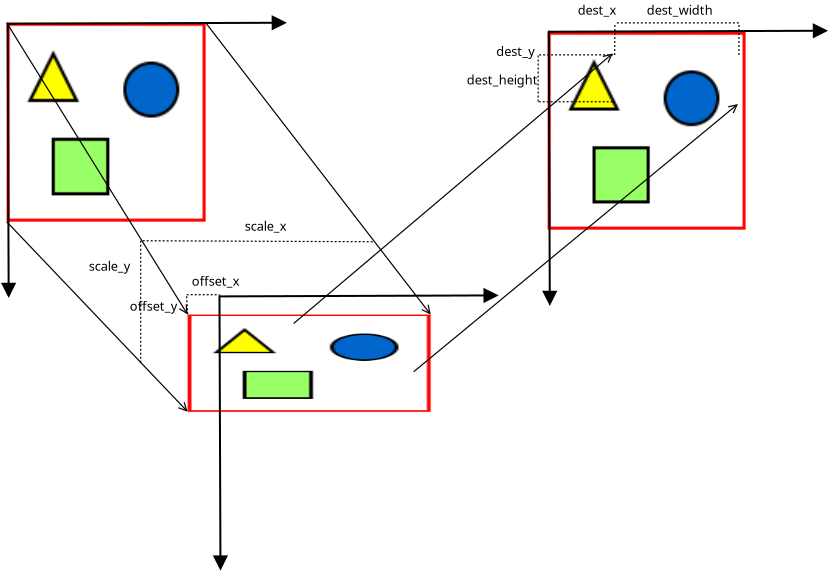 <?xml version="1.0" encoding="UTF-8"?>
<dia:diagram xmlns:dia="http://www.lysator.liu.se/~alla/dia/">
  <dia:layer name="Hintergrund" visible="true">
    <dia:object type="Standard - Image" version="0" id="O0">
      <dia:attribute name="obj_pos">
        <dia:point val="29.45,3.45"/>
      </dia:attribute>
      <dia:attribute name="obj_bb">
        <dia:rectangle val="29.4,3.4;39.4,13.4"/>
      </dia:attribute>
      <dia:attribute name="elem_corner">
        <dia:point val="29.45,3.45"/>
      </dia:attribute>
      <dia:attribute name="elem_width">
        <dia:real val="9.9"/>
      </dia:attribute>
      <dia:attribute name="elem_height">
        <dia:real val="9.9"/>
      </dia:attribute>
      <dia:attribute name="draw_border">
        <dia:boolean val="false"/>
      </dia:attribute>
      <dia:attribute name="keep_aspect">
        <dia:boolean val="true"/>
      </dia:attribute>
      <dia:attribute name="file">
        <dia:string>#gnome-gmush-1.png#</dia:string>
      </dia:attribute>
    </dia:object>
    <dia:object type="Standard - Image" version="0" id="O1">
      <dia:attribute name="obj_pos">
        <dia:point val="2.4,3"/>
      </dia:attribute>
      <dia:attribute name="obj_bb">
        <dia:rectangle val="2.35,2.95;12.4,13"/>
      </dia:attribute>
      <dia:attribute name="elem_corner">
        <dia:point val="2.4,3"/>
      </dia:attribute>
      <dia:attribute name="elem_width">
        <dia:real val="9.95"/>
      </dia:attribute>
      <dia:attribute name="elem_height">
        <dia:real val="9.95"/>
      </dia:attribute>
      <dia:attribute name="draw_border">
        <dia:boolean val="false"/>
      </dia:attribute>
      <dia:attribute name="keep_aspect">
        <dia:boolean val="true"/>
      </dia:attribute>
      <dia:attribute name="file">
        <dia:string>#apple-red-1a.png#</dia:string>
      </dia:attribute>
    </dia:object>
    <dia:object type="Standard - Image" version="0" id="O2">
      <dia:attribute name="obj_pos">
        <dia:point val="11.45,17.59"/>
      </dia:attribute>
      <dia:attribute name="obj_bb">
        <dia:rectangle val="11.4,17.54;23.65,22.5"/>
      </dia:attribute>
      <dia:attribute name="elem_corner">
        <dia:point val="11.45,17.59"/>
      </dia:attribute>
      <dia:attribute name="elem_width">
        <dia:real val="12.15"/>
      </dia:attribute>
      <dia:attribute name="elem_height">
        <dia:real val="4.86"/>
      </dia:attribute>
      <dia:attribute name="draw_border">
        <dia:boolean val="false"/>
      </dia:attribute>
      <dia:attribute name="keep_aspect">
        <dia:boolean val="true"/>
      </dia:attribute>
      <dia:attribute name="file">
        <dia:string>#apple-red-2c.png#</dia:string>
      </dia:attribute>
    </dia:object>
    <dia:object type="Standard - Line" version="0" id="O3">
      <dia:attribute name="obj_pos">
        <dia:point val="12.35,3"/>
      </dia:attribute>
      <dia:attribute name="obj_bb">
        <dia:rectangle val="12.308,2.958;23.935,17.858"/>
      </dia:attribute>
      <dia:attribute name="conn_endpoints">
        <dia:point val="12.35,3"/>
        <dia:point val="23.6,17.59"/>
      </dia:attribute>
      <dia:attribute name="numcp">
        <dia:int val="1"/>
      </dia:attribute>
      <dia:attribute name="line_width">
        <dia:real val="0.06"/>
      </dia:attribute>
      <dia:attribute name="end_arrow">
        <dia:enum val="1"/>
      </dia:attribute>
      <dia:attribute name="end_arrow_length">
        <dia:real val="0.4"/>
      </dia:attribute>
      <dia:attribute name="end_arrow_width">
        <dia:real val="0.4"/>
      </dia:attribute>
      <dia:connections>
        <dia:connection handle="0" to="O1" connection="2"/>
        <dia:connection handle="1" to="O2" connection="2"/>
      </dia:connections>
    </dia:object>
    <dia:object type="Standard - Line" version="0" id="O4">
      <dia:attribute name="obj_pos">
        <dia:point val="2.4,12.95"/>
      </dia:attribute>
      <dia:attribute name="obj_bb">
        <dia:rectangle val="2.358,12.908;11.76,22.748"/>
      </dia:attribute>
      <dia:attribute name="conn_endpoints">
        <dia:point val="2.4,12.95"/>
        <dia:point val="11.45,22.45"/>
      </dia:attribute>
      <dia:attribute name="numcp">
        <dia:int val="1"/>
      </dia:attribute>
      <dia:attribute name="line_width">
        <dia:real val="0.06"/>
      </dia:attribute>
      <dia:attribute name="end_arrow">
        <dia:enum val="1"/>
      </dia:attribute>
      <dia:attribute name="end_arrow_length">
        <dia:real val="0.4"/>
      </dia:attribute>
      <dia:attribute name="end_arrow_width">
        <dia:real val="0.4"/>
      </dia:attribute>
      <dia:connections>
        <dia:connection handle="0" to="O1" connection="5"/>
        <dia:connection handle="1" to="O2" connection="5"/>
      </dia:connections>
    </dia:object>
    <dia:object type="Standard - Line" version="0" id="O5">
      <dia:attribute name="obj_pos">
        <dia:point val="2.4,3"/>
      </dia:attribute>
      <dia:attribute name="obj_bb">
        <dia:rectangle val="2.359,2.959;11.806,17.826"/>
      </dia:attribute>
      <dia:attribute name="conn_endpoints">
        <dia:point val="2.4,3"/>
        <dia:point val="11.45,17.59"/>
      </dia:attribute>
      <dia:attribute name="numcp">
        <dia:int val="1"/>
      </dia:attribute>
      <dia:attribute name="line_width">
        <dia:real val="0.06"/>
      </dia:attribute>
      <dia:attribute name="end_arrow">
        <dia:enum val="1"/>
      </dia:attribute>
      <dia:attribute name="end_arrow_length">
        <dia:real val="0.4"/>
      </dia:attribute>
      <dia:attribute name="end_arrow_width">
        <dia:real val="0.4"/>
      </dia:attribute>
      <dia:connections>
        <dia:connection handle="0" to="O1" connection="0"/>
        <dia:connection handle="1" to="O2" connection="0"/>
      </dia:connections>
    </dia:object>
    <dia:object type="Standard - Line" version="0" id="O6">
      <dia:attribute name="obj_pos">
        <dia:point val="20.7,13.95"/>
      </dia:attribute>
      <dia:attribute name="obj_bb">
        <dia:rectangle val="9.07,13.87;20.73,13.98"/>
      </dia:attribute>
      <dia:attribute name="conn_endpoints">
        <dia:point val="20.7,13.95"/>
        <dia:point val="9.1,13.9"/>
      </dia:attribute>
      <dia:attribute name="numcp">
        <dia:int val="1"/>
      </dia:attribute>
      <dia:attribute name="line_width">
        <dia:real val="0.06"/>
      </dia:attribute>
      <dia:attribute name="line_style">
        <dia:enum val="4"/>
      </dia:attribute>
    </dia:object>
    <dia:object type="Standard - Line" version="0" id="O7">
      <dia:attribute name="obj_pos">
        <dia:point val="9.1,13.9"/>
      </dia:attribute>
      <dia:attribute name="obj_bb">
        <dia:rectangle val="9.07,13.87;9.13,20.08"/>
      </dia:attribute>
      <dia:attribute name="conn_endpoints">
        <dia:point val="9.1,13.9"/>
        <dia:point val="9.1,20.05"/>
      </dia:attribute>
      <dia:attribute name="numcp">
        <dia:int val="1"/>
      </dia:attribute>
      <dia:attribute name="line_width">
        <dia:real val="0.06"/>
      </dia:attribute>
      <dia:attribute name="line_style">
        <dia:enum val="4"/>
      </dia:attribute>
    </dia:object>
    <dia:object type="Standard - Text" version="0" id="O8">
      <dia:attribute name="obj_pos">
        <dia:point val="14.3,13.4"/>
      </dia:attribute>
      <dia:attribute name="obj_bb">
        <dia:rectangle val="14.3,12.75;16.55,13.75"/>
      </dia:attribute>
      <dia:attribute name="text">
        <dia:composite type="text">
          <dia:attribute name="string">
            <dia:string>#scale_x#</dia:string>
          </dia:attribute>
          <dia:attribute name="font">
            <dia:font family="sans" style="0" name="Helvetica"/>
          </dia:attribute>
          <dia:attribute name="height">
            <dia:real val="0.8"/>
          </dia:attribute>
          <dia:attribute name="pos">
            <dia:point val="14.3,13.4"/>
          </dia:attribute>
          <dia:attribute name="color">
            <dia:color val="#000000"/>
          </dia:attribute>
          <dia:attribute name="alignment">
            <dia:enum val="0"/>
          </dia:attribute>
        </dia:composite>
      </dia:attribute>
    </dia:object>
    <dia:object type="Standard - Text" version="0" id="O9">
      <dia:attribute name="obj_pos">
        <dia:point val="6.5,15.4"/>
      </dia:attribute>
      <dia:attribute name="obj_bb">
        <dia:rectangle val="6.5,14.75;8.75,15.75"/>
      </dia:attribute>
      <dia:attribute name="text">
        <dia:composite type="text">
          <dia:attribute name="string">
            <dia:string>#scale_y#</dia:string>
          </dia:attribute>
          <dia:attribute name="font">
            <dia:font family="sans" style="0" name="Helvetica"/>
          </dia:attribute>
          <dia:attribute name="height">
            <dia:real val="0.8"/>
          </dia:attribute>
          <dia:attribute name="pos">
            <dia:point val="6.5,15.4"/>
          </dia:attribute>
          <dia:attribute name="color">
            <dia:color val="#000000"/>
          </dia:attribute>
          <dia:attribute name="alignment">
            <dia:enum val="0"/>
          </dia:attribute>
        </dia:composite>
      </dia:attribute>
    </dia:object>
    <dia:object type="Standard - PolyLine" version="0" id="O10">
      <dia:attribute name="obj_pos">
        <dia:point val="11.4,16.675"/>
      </dia:attribute>
      <dia:attribute name="obj_bb">
        <dia:rectangle val="11.368,16.643;11.482,17.622"/>
      </dia:attribute>
      <dia:attribute name="poly_points">
        <dia:point val="11.4,16.675"/>
        <dia:point val="11.45,17.59"/>
      </dia:attribute>
      <dia:attribute name="line_width">
        <dia:real val="0.06"/>
      </dia:attribute>
      <dia:attribute name="line_style">
        <dia:enum val="4"/>
      </dia:attribute>
      <dia:connections>
        <dia:connection handle="1" to="O2" connection="0"/>
      </dia:connections>
    </dia:object>
    <dia:object type="Standard - Line" version="0" id="O11">
      <dia:attribute name="obj_pos">
        <dia:point val="11.4,16.6"/>
      </dia:attribute>
      <dia:attribute name="obj_bb">
        <dia:rectangle val="11.37,16.57;13.08,16.63"/>
      </dia:attribute>
      <dia:attribute name="conn_endpoints">
        <dia:point val="11.4,16.6"/>
        <dia:point val="13.05,16.6"/>
      </dia:attribute>
      <dia:attribute name="numcp">
        <dia:int val="1"/>
      </dia:attribute>
      <dia:attribute name="line_width">
        <dia:real val="0.06"/>
      </dia:attribute>
      <dia:attribute name="line_style">
        <dia:enum val="4"/>
      </dia:attribute>
    </dia:object>
    <dia:object type="Standard - Text" version="0" id="O12">
      <dia:attribute name="obj_pos">
        <dia:point val="8.55,17.4"/>
      </dia:attribute>
      <dia:attribute name="obj_bb">
        <dia:rectangle val="8.55,16.75;10.95,17.75"/>
      </dia:attribute>
      <dia:attribute name="text">
        <dia:composite type="text">
          <dia:attribute name="string">
            <dia:string>#offset_y#</dia:string>
          </dia:attribute>
          <dia:attribute name="font">
            <dia:font family="sans" style="0" name="Helvetica"/>
          </dia:attribute>
          <dia:attribute name="height">
            <dia:real val="0.8"/>
          </dia:attribute>
          <dia:attribute name="pos">
            <dia:point val="8.55,17.4"/>
          </dia:attribute>
          <dia:attribute name="color">
            <dia:color val="#000000"/>
          </dia:attribute>
          <dia:attribute name="alignment">
            <dia:enum val="0"/>
          </dia:attribute>
        </dia:composite>
      </dia:attribute>
    </dia:object>
    <dia:object type="Standard - Text" version="0" id="O13">
      <dia:attribute name="obj_pos">
        <dia:point val="11.65,16.15"/>
      </dia:attribute>
      <dia:attribute name="obj_bb">
        <dia:rectangle val="11.65,15.5;14.05,16.5"/>
      </dia:attribute>
      <dia:attribute name="text">
        <dia:composite type="text">
          <dia:attribute name="string">
            <dia:string>#offset_x#</dia:string>
          </dia:attribute>
          <dia:attribute name="font">
            <dia:font family="sans" style="0" name="Helvetica"/>
          </dia:attribute>
          <dia:attribute name="height">
            <dia:real val="0.8"/>
          </dia:attribute>
          <dia:attribute name="pos">
            <dia:point val="11.65,16.15"/>
          </dia:attribute>
          <dia:attribute name="color">
            <dia:color val="#000000"/>
          </dia:attribute>
          <dia:attribute name="alignment">
            <dia:enum val="0"/>
          </dia:attribute>
        </dia:composite>
      </dia:attribute>
    </dia:object>
    <dia:object type="Standard - Line" version="0" id="O14">
      <dia:attribute name="obj_pos">
        <dia:point val="22.75,20.45"/>
      </dia:attribute>
      <dia:attribute name="obj_bb">
        <dia:rectangle val="22.708,6.735;39.241,20.492"/>
      </dia:attribute>
      <dia:attribute name="conn_endpoints">
        <dia:point val="22.75,20.45"/>
        <dia:point val="38.964,7.062"/>
      </dia:attribute>
      <dia:attribute name="numcp">
        <dia:int val="1"/>
      </dia:attribute>
      <dia:attribute name="line_width">
        <dia:real val="0.06"/>
      </dia:attribute>
      <dia:attribute name="end_arrow">
        <dia:enum val="1"/>
      </dia:attribute>
      <dia:attribute name="end_arrow_length">
        <dia:real val="0.4"/>
      </dia:attribute>
      <dia:attribute name="end_arrow_width">
        <dia:real val="0.4"/>
      </dia:attribute>
    </dia:object>
    <dia:object type="Standard - Line" version="0" id="O15">
      <dia:attribute name="obj_pos">
        <dia:point val="16.75,18.038"/>
      </dia:attribute>
      <dia:attribute name="obj_bb">
        <dia:rectangle val="16.707,4.213;32.981,18.08"/>
      </dia:attribute>
      <dia:attribute name="conn_endpoints">
        <dia:point val="16.75,18.038"/>
        <dia:point val="32.7,4.537"/>
      </dia:attribute>
      <dia:attribute name="numcp">
        <dia:int val="1"/>
      </dia:attribute>
      <dia:attribute name="line_width">
        <dia:real val="0.06"/>
      </dia:attribute>
      <dia:attribute name="end_arrow">
        <dia:enum val="1"/>
      </dia:attribute>
      <dia:attribute name="end_arrow_length">
        <dia:real val="0.4"/>
      </dia:attribute>
      <dia:attribute name="end_arrow_width">
        <dia:real val="0.4"/>
      </dia:attribute>
    </dia:object>
    <dia:object type="Standard - Line" version="0" id="O16">
      <dia:attribute name="obj_pos">
        <dia:point val="32.8,4.612"/>
      </dia:attribute>
      <dia:attribute name="obj_bb">
        <dia:rectangle val="32.77,3.032;32.844,4.643"/>
      </dia:attribute>
      <dia:attribute name="conn_endpoints">
        <dia:point val="32.8,4.612"/>
        <dia:point val="32.813,3.062"/>
      </dia:attribute>
      <dia:attribute name="numcp">
        <dia:int val="1"/>
      </dia:attribute>
      <dia:attribute name="line_width">
        <dia:real val="0.06"/>
      </dia:attribute>
      <dia:attribute name="line_style">
        <dia:enum val="4"/>
      </dia:attribute>
    </dia:object>
    <dia:object type="Standard - Line" version="0" id="O17">
      <dia:attribute name="obj_pos">
        <dia:point val="29,6.95"/>
      </dia:attribute>
      <dia:attribute name="obj_bb">
        <dia:rectangle val="28.97,6.92;32.73,6.98"/>
      </dia:attribute>
      <dia:attribute name="conn_endpoints">
        <dia:point val="29,6.95"/>
        <dia:point val="32.7,6.95"/>
      </dia:attribute>
      <dia:attribute name="numcp">
        <dia:int val="1"/>
      </dia:attribute>
      <dia:attribute name="line_width">
        <dia:real val="0.06"/>
      </dia:attribute>
      <dia:attribute name="line_style">
        <dia:enum val="4"/>
      </dia:attribute>
    </dia:object>
    <dia:object type="Standard - Text" version="0" id="O18">
      <dia:attribute name="obj_pos">
        <dia:point val="26.883,4.662"/>
      </dia:attribute>
      <dia:attribute name="obj_bb">
        <dia:rectangle val="26.883,3.991;28.904,5.055"/>
      </dia:attribute>
      <dia:attribute name="text">
        <dia:composite type="text">
          <dia:attribute name="string">
            <dia:string>#dest_y#</dia:string>
          </dia:attribute>
          <dia:attribute name="font">
            <dia:font family="sans" style="0" name="Helvetica"/>
          </dia:attribute>
          <dia:attribute name="height">
            <dia:real val="0.8"/>
          </dia:attribute>
          <dia:attribute name="pos">
            <dia:point val="26.883,4.662"/>
          </dia:attribute>
          <dia:attribute name="color">
            <dia:color val="#000000"/>
          </dia:attribute>
          <dia:attribute name="alignment">
            <dia:enum val="0"/>
          </dia:attribute>
        </dia:composite>
      </dia:attribute>
    </dia:object>
    <dia:object type="Standard - Line" version="0" id="O19">
      <dia:attribute name="obj_pos">
        <dia:point val="32.721,4.607"/>
      </dia:attribute>
      <dia:attribute name="obj_bb">
        <dia:rectangle val="28.943,4.577;32.751,4.637"/>
      </dia:attribute>
      <dia:attribute name="conn_endpoints">
        <dia:point val="32.721,4.607"/>
        <dia:point val="28.973,4.607"/>
      </dia:attribute>
      <dia:attribute name="numcp">
        <dia:int val="1"/>
      </dia:attribute>
      <dia:attribute name="line_width">
        <dia:real val="0.06"/>
      </dia:attribute>
      <dia:attribute name="line_style">
        <dia:enum val="4"/>
      </dia:attribute>
    </dia:object>
    <dia:object type="Standard - Line" version="0" id="O20">
      <dia:attribute name="obj_pos">
        <dia:point val="28.973,6.94"/>
      </dia:attribute>
      <dia:attribute name="obj_bb">
        <dia:rectangle val="28.943,4.612;29.003,6.97"/>
      </dia:attribute>
      <dia:attribute name="conn_endpoints">
        <dia:point val="28.973,6.94"/>
        <dia:point val="28.973,4.642"/>
      </dia:attribute>
      <dia:attribute name="numcp">
        <dia:int val="1"/>
      </dia:attribute>
      <dia:attribute name="line_width">
        <dia:real val="0.06"/>
      </dia:attribute>
      <dia:attribute name="line_style">
        <dia:enum val="4"/>
      </dia:attribute>
    </dia:object>
    <dia:object type="Standard - Text" version="0" id="O21">
      <dia:attribute name="obj_pos">
        <dia:point val="34.398,2.598"/>
      </dia:attribute>
      <dia:attribute name="obj_bb">
        <dia:rectangle val="34.398,1.948;37.648,2.948"/>
      </dia:attribute>
      <dia:attribute name="text">
        <dia:composite type="text">
          <dia:attribute name="string">
            <dia:string>#dest_width#</dia:string>
          </dia:attribute>
          <dia:attribute name="font">
            <dia:font family="sans" style="0" name="Helvetica"/>
          </dia:attribute>
          <dia:attribute name="height">
            <dia:real val="0.8"/>
          </dia:attribute>
          <dia:attribute name="pos">
            <dia:point val="34.398,2.598"/>
          </dia:attribute>
          <dia:attribute name="color">
            <dia:color val="#000000"/>
          </dia:attribute>
          <dia:attribute name="alignment">
            <dia:enum val="0"/>
          </dia:attribute>
        </dia:composite>
      </dia:attribute>
    </dia:object>
    <dia:object type="Standard - Line" version="0" id="O22">
      <dia:attribute name="obj_pos">
        <dia:point val="39.014,4.612"/>
      </dia:attribute>
      <dia:attribute name="obj_bb">
        <dia:rectangle val="38.983,3.032;39.044,4.642"/>
      </dia:attribute>
      <dia:attribute name="conn_endpoints">
        <dia:point val="39.014,4.612"/>
        <dia:point val="39.014,3.062"/>
      </dia:attribute>
      <dia:attribute name="numcp">
        <dia:int val="1"/>
      </dia:attribute>
      <dia:attribute name="line_width">
        <dia:real val="0.06"/>
      </dia:attribute>
      <dia:attribute name="line_style">
        <dia:enum val="4"/>
      </dia:attribute>
    </dia:object>
    <dia:object type="Standard - Line" version="0" id="O23">
      <dia:attribute name="obj_pos">
        <dia:point val="39.008,3.008"/>
      </dia:attribute>
      <dia:attribute name="obj_bb">
        <dia:rectangle val="32.861,2.978;39.038,3.038"/>
      </dia:attribute>
      <dia:attribute name="conn_endpoints">
        <dia:point val="39.008,3.008"/>
        <dia:point val="32.891,3.008"/>
      </dia:attribute>
      <dia:attribute name="numcp">
        <dia:int val="1"/>
      </dia:attribute>
      <dia:attribute name="line_width">
        <dia:real val="0.06"/>
      </dia:attribute>
      <dia:attribute name="line_style">
        <dia:enum val="4"/>
      </dia:attribute>
    </dia:object>
    <dia:object type="Standard - Text" version="0" id="O24">
      <dia:attribute name="obj_pos">
        <dia:point val="32.897,2.598"/>
      </dia:attribute>
      <dia:attribute name="obj_bb">
        <dia:rectangle val="30.897,1.948;32.897,2.948"/>
      </dia:attribute>
      <dia:attribute name="text">
        <dia:composite type="text">
          <dia:attribute name="string">
            <dia:string>#dest_x#</dia:string>
          </dia:attribute>
          <dia:attribute name="font">
            <dia:font family="sans" style="0" name="Helvetica"/>
          </dia:attribute>
          <dia:attribute name="height">
            <dia:real val="0.8"/>
          </dia:attribute>
          <dia:attribute name="pos">
            <dia:point val="32.897,2.598"/>
          </dia:attribute>
          <dia:attribute name="color">
            <dia:color val="#000000"/>
          </dia:attribute>
          <dia:attribute name="alignment">
            <dia:enum val="2"/>
          </dia:attribute>
        </dia:composite>
      </dia:attribute>
    </dia:object>
    <dia:object type="Standard - Text" version="0" id="O25">
      <dia:attribute name="obj_pos">
        <dia:point val="25.402,6.092"/>
      </dia:attribute>
      <dia:attribute name="obj_bb">
        <dia:rectangle val="25.402,5.442;28.902,6.442"/>
      </dia:attribute>
      <dia:attribute name="text">
        <dia:composite type="text">
          <dia:attribute name="string">
            <dia:string>#dest_height#</dia:string>
          </dia:attribute>
          <dia:attribute name="font">
            <dia:font family="sans" style="0" name="Helvetica"/>
          </dia:attribute>
          <dia:attribute name="height">
            <dia:real val="0.8"/>
          </dia:attribute>
          <dia:attribute name="pos">
            <dia:point val="25.402,6.092"/>
          </dia:attribute>
          <dia:attribute name="color">
            <dia:color val="#000000"/>
          </dia:attribute>
          <dia:attribute name="alignment">
            <dia:enum val="0"/>
          </dia:attribute>
        </dia:composite>
      </dia:attribute>
    </dia:object>
    <dia:group>
      <dia:object type="Standard - Line" version="0" id="O26">
        <dia:attribute name="obj_pos">
          <dia:point val="2.5,16.7"/>
        </dia:attribute>
        <dia:attribute name="obj_bb">
          <dia:rectangle val="1.9,2.95;3.1,16.752"/>
        </dia:attribute>
        <dia:attribute name="conn_endpoints">
          <dia:point val="2.5,16.7"/>
          <dia:point val="2.45,3"/>
        </dia:attribute>
        <dia:attribute name="numcp">
          <dia:int val="1"/>
        </dia:attribute>
        <dia:attribute name="start_arrow">
          <dia:enum val="3"/>
        </dia:attribute>
        <dia:attribute name="start_arrow_length">
          <dia:real val="0.6"/>
        </dia:attribute>
        <dia:attribute name="start_arrow_width">
          <dia:real val="0.6"/>
        </dia:attribute>
      </dia:object>
      <dia:object type="Standard - Line" version="0" id="O27">
        <dia:attribute name="obj_pos">
          <dia:point val="2.45,3.05"/>
        </dia:attribute>
        <dia:attribute name="obj_bb">
          <dia:rectangle val="2.4,2.4;16.402,3.6"/>
        </dia:attribute>
        <dia:attribute name="conn_endpoints">
          <dia:point val="2.45,3.05"/>
          <dia:point val="16.35,3"/>
        </dia:attribute>
        <dia:attribute name="numcp">
          <dia:int val="1"/>
        </dia:attribute>
        <dia:attribute name="end_arrow">
          <dia:enum val="3"/>
        </dia:attribute>
        <dia:attribute name="end_arrow_length">
          <dia:real val="0.6"/>
        </dia:attribute>
        <dia:attribute name="end_arrow_width">
          <dia:real val="0.6"/>
        </dia:attribute>
      </dia:object>
    </dia:group>
    <dia:group>
      <dia:object type="Standard - Line" version="0" id="O28">
        <dia:attribute name="obj_pos">
          <dia:point val="29.557,17.1"/>
        </dia:attribute>
        <dia:attribute name="obj_bb">
          <dia:rectangle val="28.956,3.35;30.157,17.152"/>
        </dia:attribute>
        <dia:attribute name="conn_endpoints">
          <dia:point val="29.557,17.1"/>
          <dia:point val="29.507,3.4"/>
        </dia:attribute>
        <dia:attribute name="numcp">
          <dia:int val="1"/>
        </dia:attribute>
        <dia:attribute name="start_arrow">
          <dia:enum val="3"/>
        </dia:attribute>
        <dia:attribute name="start_arrow_length">
          <dia:real val="0.6"/>
        </dia:attribute>
        <dia:attribute name="start_arrow_width">
          <dia:real val="0.6"/>
        </dia:attribute>
      </dia:object>
      <dia:object type="Standard - Line" version="0" id="O29">
        <dia:attribute name="obj_pos">
          <dia:point val="29.507,3.45"/>
        </dia:attribute>
        <dia:attribute name="obj_bb">
          <dia:rectangle val="29.456,2.8;43.459,4.0"/>
        </dia:attribute>
        <dia:attribute name="conn_endpoints">
          <dia:point val="29.507,3.45"/>
          <dia:point val="43.407,3.4"/>
        </dia:attribute>
        <dia:attribute name="numcp">
          <dia:int val="1"/>
        </dia:attribute>
        <dia:attribute name="end_arrow">
          <dia:enum val="3"/>
        </dia:attribute>
        <dia:attribute name="end_arrow_length">
          <dia:real val="0.6"/>
        </dia:attribute>
        <dia:attribute name="end_arrow_width">
          <dia:real val="0.6"/>
        </dia:attribute>
      </dia:object>
    </dia:group>
    <dia:group>
      <dia:object type="Standard - Line" version="0" id="O30">
        <dia:attribute name="obj_pos">
          <dia:point val="13.09,30.332"/>
        </dia:attribute>
        <dia:attribute name="obj_bb">
          <dia:rectangle val="12.49,16.582;13.69,30.385"/>
        </dia:attribute>
        <dia:attribute name="conn_endpoints">
          <dia:point val="13.09,30.332"/>
          <dia:point val="13.04,16.633"/>
        </dia:attribute>
        <dia:attribute name="numcp">
          <dia:int val="1"/>
        </dia:attribute>
        <dia:attribute name="start_arrow">
          <dia:enum val="3"/>
        </dia:attribute>
        <dia:attribute name="start_arrow_length">
          <dia:real val="0.6"/>
        </dia:attribute>
        <dia:attribute name="start_arrow_width">
          <dia:real val="0.6"/>
        </dia:attribute>
      </dia:object>
      <dia:object type="Standard - Line" version="0" id="O31">
        <dia:attribute name="obj_pos">
          <dia:point val="13.04,16.683"/>
        </dia:attribute>
        <dia:attribute name="obj_bb">
          <dia:rectangle val="12.99,16.032;26.992,17.233"/>
        </dia:attribute>
        <dia:attribute name="conn_endpoints">
          <dia:point val="13.04,16.683"/>
          <dia:point val="26.94,16.633"/>
        </dia:attribute>
        <dia:attribute name="numcp">
          <dia:int val="1"/>
        </dia:attribute>
        <dia:attribute name="end_arrow">
          <dia:enum val="3"/>
        </dia:attribute>
        <dia:attribute name="end_arrow_length">
          <dia:real val="0.6"/>
        </dia:attribute>
        <dia:attribute name="end_arrow_width">
          <dia:real val="0.6"/>
        </dia:attribute>
      </dia:object>
    </dia:group>
  </dia:layer>
</dia:diagram>
